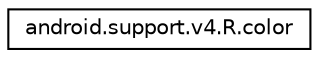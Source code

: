digraph "Graphical Class Hierarchy"
{
 // INTERACTIVE_SVG=YES
 // LATEX_PDF_SIZE
  edge [fontname="Helvetica",fontsize="10",labelfontname="Helvetica",labelfontsize="10"];
  node [fontname="Helvetica",fontsize="10",shape=record];
  rankdir="LR";
  Node0 [label="android.support.v4.R.color",height=0.2,width=0.4,color="black", fillcolor="white", style="filled",URL="$classandroid_1_1support_1_1v4_1_1_r_1_1color.html",tooltip=" "];
}
